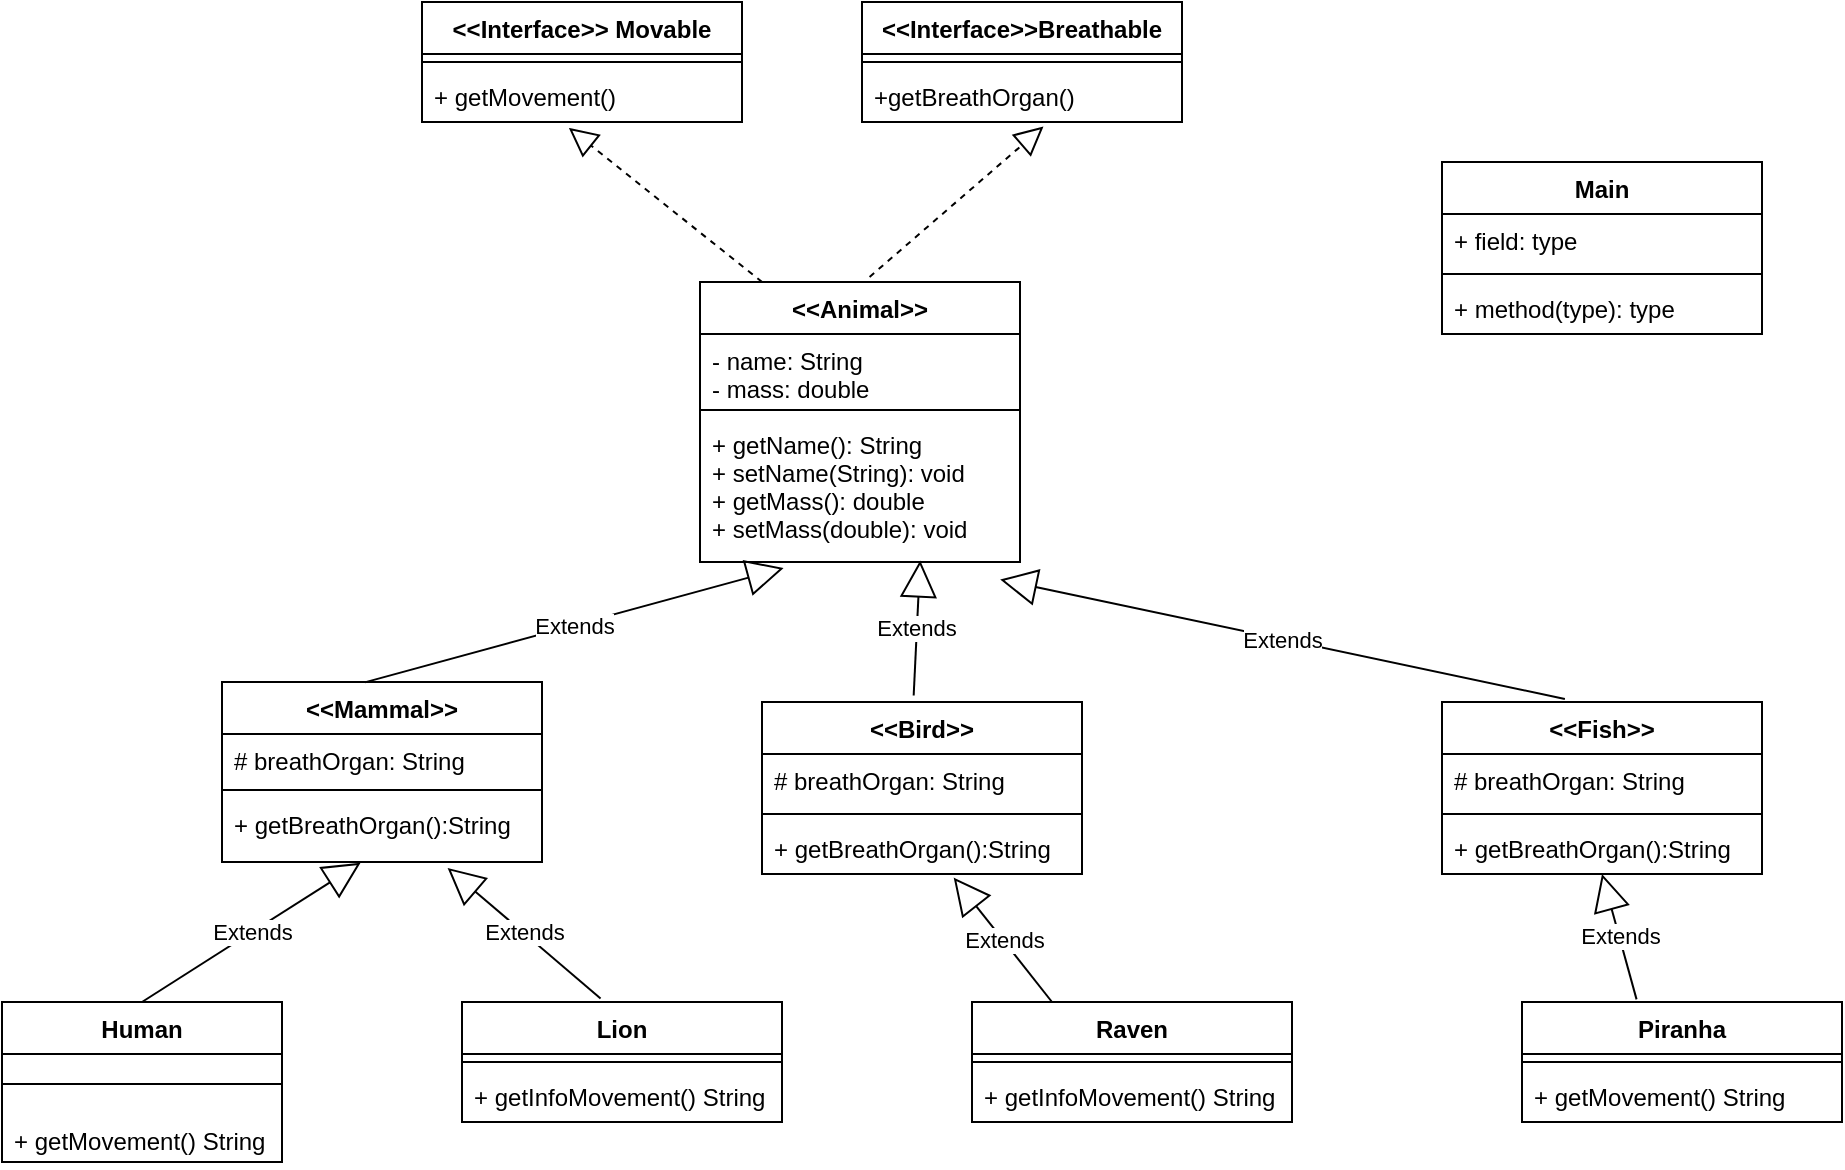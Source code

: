 <mxfile version="13.3.4" type="github"><diagram name="Page-1" id="e7e014a7-5840-1c2e-5031-d8a46d1fe8dd"><mxGraphModel dx="1100" dy="579" grid="1" gridSize="10" guides="1" tooltips="1" connect="1" arrows="1" fold="1" page="1" pageScale="1" pageWidth="1169" pageHeight="826" background="#ffffff" math="0" shadow="0"><root><mxCell id="0"/><mxCell id="1" parent="0"/><mxCell id="NVmWN9BRrccC6ATT81_o-57" value="&lt;&lt;Fish&gt;&gt;" style="swimlane;fontStyle=1;align=center;verticalAlign=top;childLayout=stackLayout;horizontal=1;startSize=26;horizontalStack=0;resizeParent=1;resizeParentMax=0;resizeLast=0;collapsible=1;marginBottom=0;" vertex="1" parent="1"><mxGeometry x="820" y="400" width="160" height="86" as="geometry"/></mxCell><mxCell id="NVmWN9BRrccC6ATT81_o-58" value="# breathOrgan: String" style="text;strokeColor=none;fillColor=none;align=left;verticalAlign=top;spacingLeft=4;spacingRight=4;overflow=hidden;rotatable=0;points=[[0,0.5],[1,0.5]];portConstraint=eastwest;" vertex="1" parent="NVmWN9BRrccC6ATT81_o-57"><mxGeometry y="26" width="160" height="26" as="geometry"/></mxCell><mxCell id="NVmWN9BRrccC6ATT81_o-59" value="" style="line;strokeWidth=1;fillColor=none;align=left;verticalAlign=middle;spacingTop=-1;spacingLeft=3;spacingRight=3;rotatable=0;labelPosition=right;points=[];portConstraint=eastwest;" vertex="1" parent="NVmWN9BRrccC6ATT81_o-57"><mxGeometry y="52" width="160" height="8" as="geometry"/></mxCell><mxCell id="NVmWN9BRrccC6ATT81_o-60" value="+ getBreathOrgan():String" style="text;strokeColor=none;fillColor=none;align=left;verticalAlign=top;spacingLeft=4;spacingRight=4;overflow=hidden;rotatable=0;points=[[0,0.5],[1,0.5]];portConstraint=eastwest;" vertex="1" parent="NVmWN9BRrccC6ATT81_o-57"><mxGeometry y="60" width="160" height="26" as="geometry"/></mxCell><mxCell id="NVmWN9BRrccC6ATT81_o-77" value="&lt;&lt;Mammal&gt;&gt;" style="swimlane;fontStyle=1;align=center;verticalAlign=top;childLayout=stackLayout;horizontal=1;startSize=26;horizontalStack=0;resizeParent=1;resizeParentMax=0;resizeLast=0;collapsible=1;marginBottom=0;" vertex="1" parent="1"><mxGeometry x="210" y="390" width="160" height="90" as="geometry"/></mxCell><mxCell id="NVmWN9BRrccC6ATT81_o-78" value="# breathOrgan: String" style="text;strokeColor=none;fillColor=none;align=left;verticalAlign=top;spacingLeft=4;spacingRight=4;overflow=hidden;rotatable=0;points=[[0,0.5],[1,0.5]];portConstraint=eastwest;" vertex="1" parent="NVmWN9BRrccC6ATT81_o-77"><mxGeometry y="26" width="160" height="24" as="geometry"/></mxCell><mxCell id="NVmWN9BRrccC6ATT81_o-79" value="" style="line;strokeWidth=1;fillColor=none;align=left;verticalAlign=middle;spacingTop=-1;spacingLeft=3;spacingRight=3;rotatable=0;labelPosition=right;points=[];portConstraint=eastwest;" vertex="1" parent="NVmWN9BRrccC6ATT81_o-77"><mxGeometry y="50" width="160" height="8" as="geometry"/></mxCell><mxCell id="NVmWN9BRrccC6ATT81_o-80" value="+ getBreathOrgan():String" style="text;strokeColor=none;fillColor=none;align=left;verticalAlign=top;spacingLeft=4;spacingRight=4;overflow=hidden;rotatable=0;points=[[0,0.5],[1,0.5]];portConstraint=eastwest;" vertex="1" parent="NVmWN9BRrccC6ATT81_o-77"><mxGeometry y="58" width="160" height="32" as="geometry"/></mxCell><mxCell id="NVmWN9BRrccC6ATT81_o-45" value="&lt;&lt;Animal&gt;&gt;" style="swimlane;fontStyle=1;align=center;verticalAlign=top;childLayout=stackLayout;horizontal=1;startSize=26;horizontalStack=0;resizeParent=1;resizeParentMax=0;resizeLast=0;collapsible=1;marginBottom=0;" vertex="1" parent="1"><mxGeometry x="449" y="190" width="160" height="140" as="geometry"><mxRectangle x="450" y="200" width="100" height="26" as="alternateBounds"/></mxGeometry></mxCell><mxCell id="NVmWN9BRrccC6ATT81_o-46" value="- name: String&#10;- mass: double&#10;&#10;" style="text;strokeColor=none;fillColor=none;align=left;verticalAlign=top;spacingLeft=4;spacingRight=4;overflow=hidden;rotatable=0;points=[[0,0.5],[1,0.5]];portConstraint=eastwest;" vertex="1" parent="NVmWN9BRrccC6ATT81_o-45"><mxGeometry y="26" width="160" height="34" as="geometry"/></mxCell><mxCell id="NVmWN9BRrccC6ATT81_o-47" value="" style="line;strokeWidth=1;fillColor=none;align=left;verticalAlign=middle;spacingTop=-1;spacingLeft=3;spacingRight=3;rotatable=0;labelPosition=right;points=[];portConstraint=eastwest;" vertex="1" parent="NVmWN9BRrccC6ATT81_o-45"><mxGeometry y="60" width="160" height="8" as="geometry"/></mxCell><mxCell id="NVmWN9BRrccC6ATT81_o-48" value="+ getName(): String&#10;+ setName(String): void&#10;+ getMass(): double&#10;+ setMass(double): void" style="text;strokeColor=none;fillColor=none;align=left;verticalAlign=top;spacingLeft=4;spacingRight=4;overflow=hidden;rotatable=0;points=[[0,0.5],[1,0.5]];portConstraint=eastwest;" vertex="1" parent="NVmWN9BRrccC6ATT81_o-45"><mxGeometry y="68" width="160" height="72" as="geometry"/></mxCell><mxCell id="NVmWN9BRrccC6ATT81_o-73" value="Lion" style="swimlane;fontStyle=1;align=center;verticalAlign=top;childLayout=stackLayout;horizontal=1;startSize=26;horizontalStack=0;resizeParent=1;resizeParentMax=0;resizeLast=0;collapsible=1;marginBottom=0;" vertex="1" parent="1"><mxGeometry x="330" y="550" width="160" height="60" as="geometry"/></mxCell><mxCell id="NVmWN9BRrccC6ATT81_o-75" value="" style="line;strokeWidth=1;fillColor=none;align=left;verticalAlign=middle;spacingTop=-1;spacingLeft=3;spacingRight=3;rotatable=0;labelPosition=right;points=[];portConstraint=eastwest;" vertex="1" parent="NVmWN9BRrccC6ATT81_o-73"><mxGeometry y="26" width="160" height="8" as="geometry"/></mxCell><mxCell id="NVmWN9BRrccC6ATT81_o-76" value="+ getInfoMovement() String" style="text;strokeColor=none;fillColor=none;align=left;verticalAlign=top;spacingLeft=4;spacingRight=4;overflow=hidden;rotatable=0;points=[[0,0.5],[1,0.5]];portConstraint=eastwest;" vertex="1" parent="NVmWN9BRrccC6ATT81_o-73"><mxGeometry y="34" width="160" height="26" as="geometry"/></mxCell><mxCell id="NVmWN9BRrccC6ATT81_o-69" value="Human" style="swimlane;fontStyle=1;align=center;verticalAlign=top;childLayout=stackLayout;horizontal=1;startSize=26;horizontalStack=0;resizeParent=1;resizeParentMax=0;resizeLast=0;collapsible=1;marginBottom=0;" vertex="1" parent="1"><mxGeometry x="100" y="550" width="140" height="80" as="geometry"/></mxCell><mxCell id="NVmWN9BRrccC6ATT81_o-71" value="" style="line;strokeWidth=1;fillColor=none;align=left;verticalAlign=middle;spacingTop=-1;spacingLeft=3;spacingRight=3;rotatable=0;labelPosition=right;points=[];portConstraint=eastwest;" vertex="1" parent="NVmWN9BRrccC6ATT81_o-69"><mxGeometry y="26" width="140" height="30" as="geometry"/></mxCell><mxCell id="NVmWN9BRrccC6ATT81_o-72" value="+ getMovement() String" style="text;strokeColor=none;fillColor=none;align=left;verticalAlign=top;spacingLeft=4;spacingRight=4;overflow=hidden;rotatable=0;points=[[0,0.5],[1,0.5]];portConstraint=eastwest;" vertex="1" parent="NVmWN9BRrccC6ATT81_o-69"><mxGeometry y="56" width="140" height="24" as="geometry"/></mxCell><mxCell id="NVmWN9BRrccC6ATT81_o-90" value="Extends" style="endArrow=block;endSize=16;endFill=0;html=1;entryX=0.261;entryY=1.042;entryDx=0;entryDy=0;entryPerimeter=0;exitX=0.446;exitY=0.002;exitDx=0;exitDy=0;exitPerimeter=0;" edge="1" parent="1" source="NVmWN9BRrccC6ATT81_o-77" target="NVmWN9BRrccC6ATT81_o-48"><mxGeometry width="160" relative="1" as="geometry"><mxPoint x="300" y="370" as="sourcePoint"/><mxPoint x="460" y="370" as="targetPoint"/></mxGeometry></mxCell><mxCell id="NVmWN9BRrccC6ATT81_o-91" value="Extends" style="endArrow=block;endSize=16;endFill=0;html=1;entryX=0.688;entryY=0.989;entryDx=0;entryDy=0;entryPerimeter=0;exitX=0.474;exitY=-0.038;exitDx=0;exitDy=0;exitPerimeter=0;" edge="1" parent="1" source="NVmWN9BRrccC6ATT81_o-53" target="NVmWN9BRrccC6ATT81_o-48"><mxGeometry width="160" relative="1" as="geometry"><mxPoint x="420" y="410" as="sourcePoint"/><mxPoint x="580" y="410" as="targetPoint"/></mxGeometry></mxCell><mxCell id="NVmWN9BRrccC6ATT81_o-92" value="Extends" style="endArrow=block;endSize=16;endFill=0;html=1;exitX=0.384;exitY=-0.018;exitDx=0;exitDy=0;exitPerimeter=0;entryX=0.938;entryY=1.122;entryDx=0;entryDy=0;entryPerimeter=0;" edge="1" parent="1" source="NVmWN9BRrccC6ATT81_o-57" target="NVmWN9BRrccC6ATT81_o-48"><mxGeometry width="160" relative="1" as="geometry"><mxPoint x="740" y="350" as="sourcePoint"/><mxPoint x="900" y="350" as="targetPoint"/></mxGeometry></mxCell><mxCell id="NVmWN9BRrccC6ATT81_o-81" value="Raven" style="swimlane;fontStyle=1;align=center;verticalAlign=top;childLayout=stackLayout;horizontal=1;startSize=26;horizontalStack=0;resizeParent=1;resizeParentMax=0;resizeLast=0;collapsible=1;marginBottom=0;" vertex="1" parent="1"><mxGeometry x="585" y="550" width="160" height="60" as="geometry"/></mxCell><mxCell id="NVmWN9BRrccC6ATT81_o-83" value="" style="line;strokeWidth=1;fillColor=none;align=left;verticalAlign=middle;spacingTop=-1;spacingLeft=3;spacingRight=3;rotatable=0;labelPosition=right;points=[];portConstraint=eastwest;" vertex="1" parent="NVmWN9BRrccC6ATT81_o-81"><mxGeometry y="26" width="160" height="8" as="geometry"/></mxCell><mxCell id="NVmWN9BRrccC6ATT81_o-84" value="+ getInfoMovement() String" style="text;strokeColor=none;fillColor=none;align=left;verticalAlign=top;spacingLeft=4;spacingRight=4;overflow=hidden;rotatable=0;points=[[0,0.5],[1,0.5]];portConstraint=eastwest;" vertex="1" parent="NVmWN9BRrccC6ATT81_o-81"><mxGeometry y="34" width="160" height="26" as="geometry"/></mxCell><mxCell id="NVmWN9BRrccC6ATT81_o-85" value="Piranha" style="swimlane;fontStyle=1;align=center;verticalAlign=top;childLayout=stackLayout;horizontal=1;startSize=26;horizontalStack=0;resizeParent=1;resizeParentMax=0;resizeLast=0;collapsible=1;marginBottom=0;" vertex="1" parent="1"><mxGeometry x="860" y="550" width="160" height="60" as="geometry"/></mxCell><mxCell id="NVmWN9BRrccC6ATT81_o-87" value="" style="line;strokeWidth=1;fillColor=none;align=left;verticalAlign=middle;spacingTop=-1;spacingLeft=3;spacingRight=3;rotatable=0;labelPosition=right;points=[];portConstraint=eastwest;" vertex="1" parent="NVmWN9BRrccC6ATT81_o-85"><mxGeometry y="26" width="160" height="8" as="geometry"/></mxCell><mxCell id="NVmWN9BRrccC6ATT81_o-88" value="+ getMovement() String" style="text;strokeColor=none;fillColor=none;align=left;verticalAlign=top;spacingLeft=4;spacingRight=4;overflow=hidden;rotatable=0;points=[[0,0.5],[1,0.5]];portConstraint=eastwest;" vertex="1" parent="NVmWN9BRrccC6ATT81_o-85"><mxGeometry y="34" width="160" height="26" as="geometry"/></mxCell><mxCell id="NVmWN9BRrccC6ATT81_o-94" value="Extends" style="endArrow=block;endSize=16;endFill=0;html=1;exitX=0.5;exitY=0;exitDx=0;exitDy=0;entryX=0.433;entryY=1.013;entryDx=0;entryDy=0;entryPerimeter=0;" edge="1" parent="1" source="NVmWN9BRrccC6ATT81_o-69" target="NVmWN9BRrccC6ATT81_o-80"><mxGeometry width="160" relative="1" as="geometry"><mxPoint x="160" y="520" as="sourcePoint"/><mxPoint x="320" y="520" as="targetPoint"/></mxGeometry></mxCell><mxCell id="NVmWN9BRrccC6ATT81_o-95" value="Extends" style="endArrow=block;endSize=16;endFill=0;html=1;exitX=0.433;exitY=-0.03;exitDx=0;exitDy=0;exitPerimeter=0;entryX=0.705;entryY=1.093;entryDx=0;entryDy=0;entryPerimeter=0;" edge="1" parent="1" source="NVmWN9BRrccC6ATT81_o-73" target="NVmWN9BRrccC6ATT81_o-80"><mxGeometry width="160" relative="1" as="geometry"><mxPoint x="400" y="540" as="sourcePoint"/><mxPoint x="560" y="540" as="targetPoint"/></mxGeometry></mxCell><mxCell id="NVmWN9BRrccC6ATT81_o-96" value="Extends" style="endArrow=block;endSize=16;endFill=0;html=1;exitX=0.25;exitY=0;exitDx=0;exitDy=0;entryX=0.599;entryY=1.069;entryDx=0;entryDy=0;entryPerimeter=0;" edge="1" parent="1" source="NVmWN9BRrccC6ATT81_o-81" target="NVmWN9BRrccC6ATT81_o-56"><mxGeometry width="160" relative="1" as="geometry"><mxPoint x="570" y="500" as="sourcePoint"/><mxPoint x="730" y="500" as="targetPoint"/></mxGeometry></mxCell><mxCell id="NVmWN9BRrccC6ATT81_o-97" value="Extends" style="endArrow=block;endSize=16;endFill=0;html=1;exitX=0.358;exitY=-0.022;exitDx=0;exitDy=0;exitPerimeter=0;entryX=0.5;entryY=1;entryDx=0;entryDy=0;" edge="1" parent="1" source="NVmWN9BRrccC6ATT81_o-85" target="NVmWN9BRrccC6ATT81_o-57"><mxGeometry width="160" relative="1" as="geometry"><mxPoint x="910" y="530" as="sourcePoint"/><mxPoint x="1070" y="530" as="targetPoint"/></mxGeometry></mxCell><mxCell id="NVmWN9BRrccC6ATT81_o-53" value="&lt;&lt;Bird&gt;&gt;" style="swimlane;fontStyle=1;align=center;verticalAlign=top;childLayout=stackLayout;horizontal=1;startSize=26;horizontalStack=0;resizeParent=1;resizeParentMax=0;resizeLast=0;collapsible=1;marginBottom=0;" vertex="1" parent="1"><mxGeometry x="480" y="400" width="160" height="86" as="geometry"/></mxCell><mxCell id="NVmWN9BRrccC6ATT81_o-54" value="# breathOrgan: String" style="text;strokeColor=none;fillColor=none;align=left;verticalAlign=top;spacingLeft=4;spacingRight=4;overflow=hidden;rotatable=0;points=[[0,0.5],[1,0.5]];portConstraint=eastwest;" vertex="1" parent="NVmWN9BRrccC6ATT81_o-53"><mxGeometry y="26" width="160" height="26" as="geometry"/></mxCell><mxCell id="NVmWN9BRrccC6ATT81_o-55" value="" style="line;strokeWidth=1;fillColor=none;align=left;verticalAlign=middle;spacingTop=-1;spacingLeft=3;spacingRight=3;rotatable=0;labelPosition=right;points=[];portConstraint=eastwest;" vertex="1" parent="NVmWN9BRrccC6ATT81_o-53"><mxGeometry y="52" width="160" height="8" as="geometry"/></mxCell><mxCell id="NVmWN9BRrccC6ATT81_o-56" value="+ getBreathOrgan():String" style="text;strokeColor=none;fillColor=none;align=left;verticalAlign=top;spacingLeft=4;spacingRight=4;overflow=hidden;rotatable=0;points=[[0,0.5],[1,0.5]];portConstraint=eastwest;" vertex="1" parent="NVmWN9BRrccC6ATT81_o-53"><mxGeometry y="60" width="160" height="26" as="geometry"/></mxCell><mxCell id="NVmWN9BRrccC6ATT81_o-101" value="&lt;&lt;Interface&gt;&gt; Movable" style="swimlane;fontStyle=1;align=center;verticalAlign=top;childLayout=stackLayout;horizontal=1;startSize=26;horizontalStack=0;resizeParent=1;resizeParentMax=0;resizeLast=0;collapsible=1;marginBottom=0;" vertex="1" parent="1"><mxGeometry x="310" y="50" width="160" height="60" as="geometry"/></mxCell><mxCell id="NVmWN9BRrccC6ATT81_o-103" value="" style="line;strokeWidth=1;fillColor=none;align=left;verticalAlign=middle;spacingTop=-1;spacingLeft=3;spacingRight=3;rotatable=0;labelPosition=right;points=[];portConstraint=eastwest;" vertex="1" parent="NVmWN9BRrccC6ATT81_o-101"><mxGeometry y="26" width="160" height="8" as="geometry"/></mxCell><mxCell id="NVmWN9BRrccC6ATT81_o-104" value="+ getMovement()" style="text;strokeColor=none;fillColor=none;align=left;verticalAlign=top;spacingLeft=4;spacingRight=4;overflow=hidden;rotatable=0;points=[[0,0.5],[1,0.5]];portConstraint=eastwest;" vertex="1" parent="NVmWN9BRrccC6ATT81_o-101"><mxGeometry y="34" width="160" height="26" as="geometry"/></mxCell><mxCell id="NVmWN9BRrccC6ATT81_o-106" value="&lt;&lt;Interface&gt;&gt;Breathable" style="swimlane;fontStyle=1;align=center;verticalAlign=top;childLayout=stackLayout;horizontal=1;startSize=26;horizontalStack=0;resizeParent=1;resizeParentMax=0;resizeLast=0;collapsible=1;marginBottom=0;" vertex="1" parent="1"><mxGeometry x="530" y="50" width="160" height="60" as="geometry"/></mxCell><mxCell id="NVmWN9BRrccC6ATT81_o-108" value="" style="line;strokeWidth=1;fillColor=none;align=left;verticalAlign=middle;spacingTop=-1;spacingLeft=3;spacingRight=3;rotatable=0;labelPosition=right;points=[];portConstraint=eastwest;" vertex="1" parent="NVmWN9BRrccC6ATT81_o-106"><mxGeometry y="26" width="160" height="8" as="geometry"/></mxCell><mxCell id="NVmWN9BRrccC6ATT81_o-109" value="+getBreathOrgan()" style="text;strokeColor=none;fillColor=none;align=left;verticalAlign=top;spacingLeft=4;spacingRight=4;overflow=hidden;rotatable=0;points=[[0,0.5],[1,0.5]];portConstraint=eastwest;" vertex="1" parent="NVmWN9BRrccC6ATT81_o-106"><mxGeometry y="34" width="160" height="26" as="geometry"/></mxCell><mxCell id="NVmWN9BRrccC6ATT81_o-115" value="" style="endArrow=block;dashed=1;endFill=0;endSize=12;html=1;entryX=0.459;entryY=1.114;entryDx=0;entryDy=0;entryPerimeter=0;exitX=0.194;exitY=0;exitDx=0;exitDy=0;exitPerimeter=0;" edge="1" parent="1" source="NVmWN9BRrccC6ATT81_o-45" target="NVmWN9BRrccC6ATT81_o-104"><mxGeometry width="160" relative="1" as="geometry"><mxPoint x="350" y="170" as="sourcePoint"/><mxPoint x="510" y="170" as="targetPoint"/></mxGeometry></mxCell><mxCell id="NVmWN9BRrccC6ATT81_o-116" value="" style="endArrow=block;dashed=1;endFill=0;endSize=12;html=1;exitX=0.53;exitY=-0.018;exitDx=0;exitDy=0;exitPerimeter=0;entryX=0.567;entryY=1.088;entryDx=0;entryDy=0;entryPerimeter=0;" edge="1" parent="1" source="NVmWN9BRrccC6ATT81_o-45" target="NVmWN9BRrccC6ATT81_o-109"><mxGeometry width="160" relative="1" as="geometry"><mxPoint x="530" y="150" as="sourcePoint"/><mxPoint x="690" y="150" as="targetPoint"/></mxGeometry></mxCell><mxCell id="NVmWN9BRrccC6ATT81_o-41" value="Main" style="swimlane;fontStyle=1;align=center;verticalAlign=top;childLayout=stackLayout;horizontal=1;startSize=26;horizontalStack=0;resizeParent=1;resizeParentMax=0;resizeLast=0;collapsible=1;marginBottom=0;" vertex="1" parent="1"><mxGeometry x="820" y="130" width="160" height="86" as="geometry"/></mxCell><mxCell id="NVmWN9BRrccC6ATT81_o-42" value="+ field: type" style="text;strokeColor=none;fillColor=none;align=left;verticalAlign=top;spacingLeft=4;spacingRight=4;overflow=hidden;rotatable=0;points=[[0,0.5],[1,0.5]];portConstraint=eastwest;" vertex="1" parent="NVmWN9BRrccC6ATT81_o-41"><mxGeometry y="26" width="160" height="26" as="geometry"/></mxCell><mxCell id="NVmWN9BRrccC6ATT81_o-43" value="" style="line;strokeWidth=1;fillColor=none;align=left;verticalAlign=middle;spacingTop=-1;spacingLeft=3;spacingRight=3;rotatable=0;labelPosition=right;points=[];portConstraint=eastwest;" vertex="1" parent="NVmWN9BRrccC6ATT81_o-41"><mxGeometry y="52" width="160" height="8" as="geometry"/></mxCell><mxCell id="NVmWN9BRrccC6ATT81_o-44" value="+ method(type): type" style="text;strokeColor=none;fillColor=none;align=left;verticalAlign=top;spacingLeft=4;spacingRight=4;overflow=hidden;rotatable=0;points=[[0,0.5],[1,0.5]];portConstraint=eastwest;" vertex="1" parent="NVmWN9BRrccC6ATT81_o-41"><mxGeometry y="60" width="160" height="26" as="geometry"/></mxCell></root></mxGraphModel></diagram></mxfile>